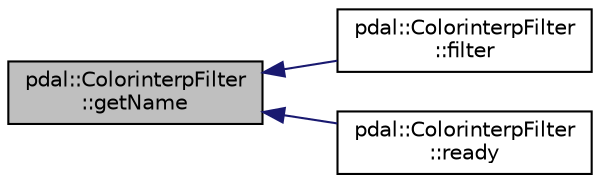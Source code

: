 digraph "pdal::ColorinterpFilter::getName"
{
  edge [fontname="Helvetica",fontsize="10",labelfontname="Helvetica",labelfontsize="10"];
  node [fontname="Helvetica",fontsize="10",shape=record];
  rankdir="LR";
  Node1 [label="pdal::ColorinterpFilter\l::getName",height=0.2,width=0.4,color="black", fillcolor="grey75", style="filled", fontcolor="black"];
  Node1 -> Node2 [dir="back",color="midnightblue",fontsize="10",style="solid",fontname="Helvetica"];
  Node2 [label="pdal::ColorinterpFilter\l::filter",height=0.2,width=0.4,color="black", fillcolor="white", style="filled",URL="$classpdal_1_1ColorinterpFilter.html#afbedcf0821624baf83586d9290310948"];
  Node1 -> Node3 [dir="back",color="midnightblue",fontsize="10",style="solid",fontname="Helvetica"];
  Node3 [label="pdal::ColorinterpFilter\l::ready",height=0.2,width=0.4,color="black", fillcolor="white", style="filled",URL="$classpdal_1_1ColorinterpFilter.html#aab8dbabf0ab5d8d1541a23a7260faf9c"];
}
